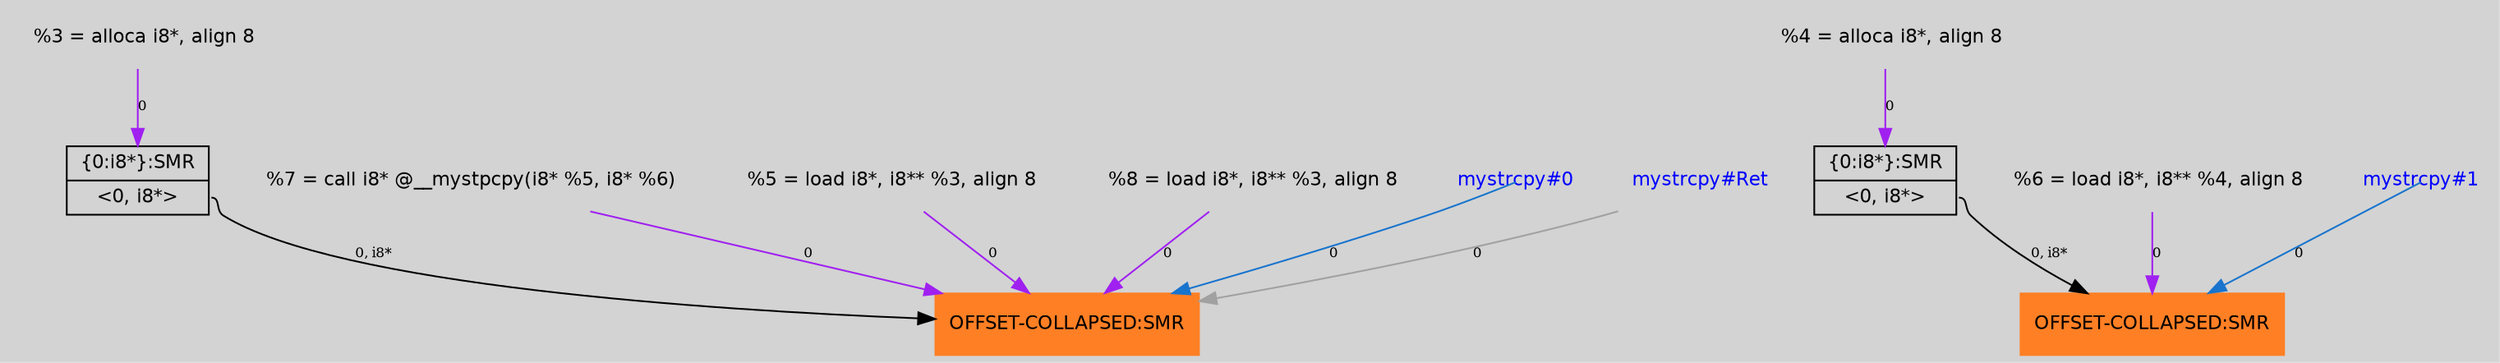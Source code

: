 digraph unnamed {
	graph [center=true, ratio=true, bgcolor=lightgray, fontname=Helvetica];
	node  [fontname=Helvetica, fontsize=11];

	Node0x2198810 [shape=record,color=chocolate1, style=filled,label="{OFFSET-COLLAPSED:SMR}"];
	Node0x2197c90 [shape=record,color=chocolate1, style=filled,label="{OFFSET-COLLAPSED:SMR}"];
	Node0x219a220 [shape=record,label="{\{0:i8*\}:SMR|{<s0>\<0, i8*\>}}"];
	Node0x219a300 [shape=record,label="{\{0:i8*\}:SMR|{<s0>\<0, i8*\>}}"];
	Node0x2181878 [shape=plaintext, label ="  %7 = call i8* @__mystpcpy(i8* %5, i8* %6)"];
	Node0x2181878 -> Node0x2198810[arrowtail=tee,label="0",fontsize=8,color=purple];
	Node0x2181058 [shape=plaintext, label ="  %5 = load i8*, i8** %3, align 8"];
	Node0x2181058 -> Node0x2198810[arrowtail=tee,label="0",fontsize=8,color=purple];
	Node0x2181938 [shape=plaintext, label ="  %8 = load i8*, i8** %3, align 8"];
	Node0x2181938 -> Node0x2198810[arrowtail=tee,label="0",fontsize=8,color=purple];
	Node0x2180ec8 [shape=plaintext, label ="  %3 = alloca i8*, align 8"];
	Node0x2180ec8 -> Node0x219a220[arrowtail=tee,label="0",fontsize=8,color=purple];
	Node0x2180f28 [shape=plaintext, label ="  %4 = alloca i8*, align 8"];
	Node0x2180f28 -> Node0x219a300[arrowtail=tee,label="0",fontsize=8,color=purple];
	Node0x21817e8 [shape=plaintext, label ="  %6 = load i8*, i8** %4, align 8"];
	Node0x21817e8 -> Node0x2197c90[arrowtail=tee,label="0",fontsize=8,color=purple];
	Node0x2180df8 [shape=plaintext,fontcolor=blue, label ="mystrcpy#1"];
	Node0x2180df8 -> Node0x2197c90[tailclip=false,color=dodgerblue3,label="0",fontsize=8];
	Node0x2180dd0 [shape=plaintext,fontcolor=blue, label ="mystrcpy#0"];
	Node0x2180dd0 -> Node0x2198810[tailclip=false,color=dodgerblue3,label="0",fontsize=8];
	Node0x2180c98 [shape=plaintext,fontcolor=blue, label ="mystrcpy#Ret"];
	Node0x2180c98 -> Node0x2198810[arrowtail=tee,color=gray63,label="0",fontsize=8];
	Node0x219a220:s0 -> Node0x2198810[arrowtail=tee,label="0, i8*",fontsize=8];
	Node0x219a300:s0 -> Node0x2197c90[arrowtail=tee,label="0, i8*",fontsize=8];
}

